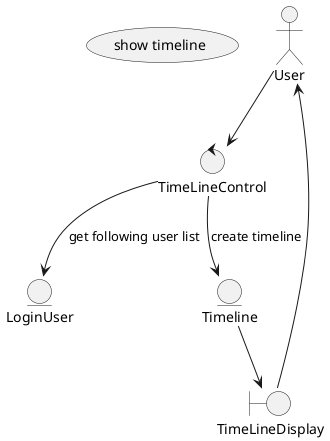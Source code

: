 @startuml

usecase "show timeline" as UC
actor "User" as US

control TimeLineControl
entity LoginUser
entity Timeline
boundary TimeLineDisplay


US --> TimeLineControl
TimeLineControl --> LoginUser : "get following user list"
TimeLineControl --> Timeline : "create timeline"
Timeline --> TimeLineDisplay
TimeLineDisplay --> US


@enduml
